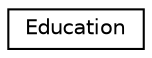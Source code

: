 digraph "Graphical Class Hierarchy"
{
  edge [fontname="Helvetica",fontsize="10",labelfontname="Helvetica",labelfontsize="10"];
  node [fontname="Helvetica",fontsize="10",shape=record];
  rankdir="LR";
  Node0 [label="Education",height=0.2,width=0.4,color="black", fillcolor="white", style="filled",URL="$class_education.html"];
}
